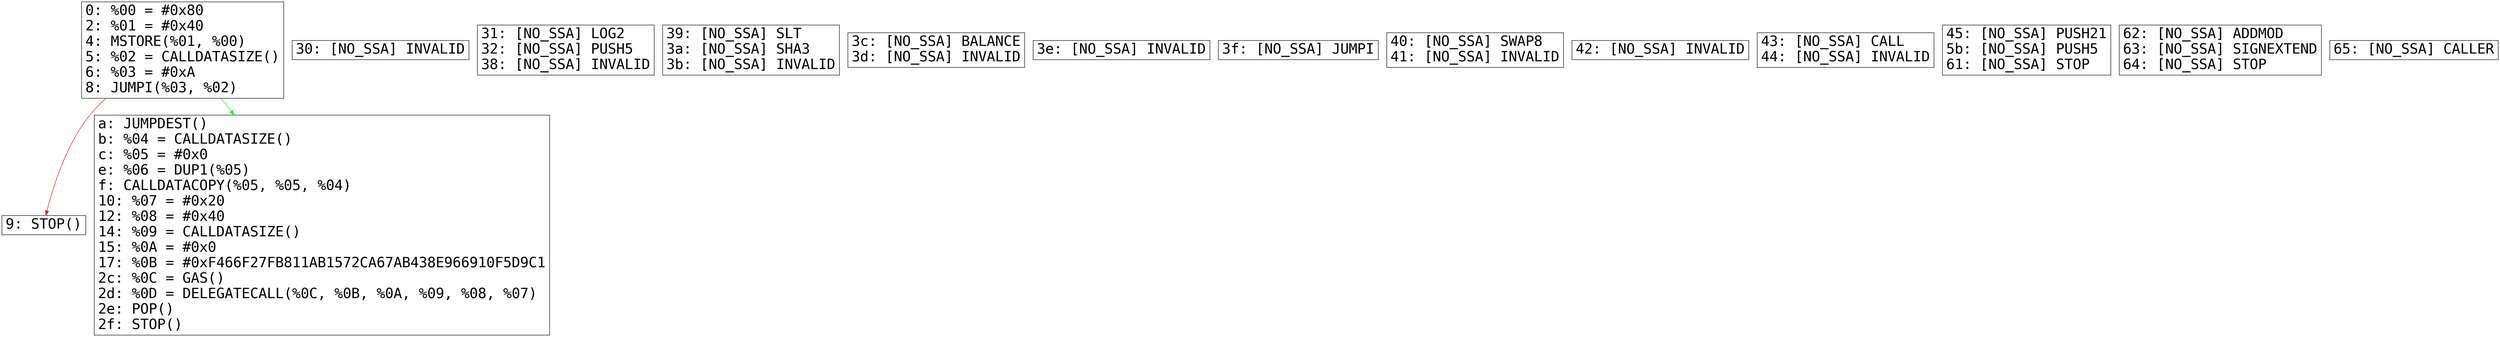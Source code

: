 digraph "graph.cfg.gv" {
	subgraph global {
		node [fontname=Courier fontsize=30.0 rank=same shape=box]
		block_0 [label="0: %00 = #0x80\l2: %01 = #0x40\l4: MSTORE(%01, %00)\l5: %02 = CALLDATASIZE()\l6: %03 = #0xA\l8: JUMPI(%03, %02)\l"]
		block_9 [label="9: STOP()\l"]
		block_a [label="a: JUMPDEST()\lb: %04 = CALLDATASIZE()\lc: %05 = #0x0\le: %06 = DUP1(%05)\lf: CALLDATACOPY(%05, %05, %04)\l10: %07 = #0x20\l12: %08 = #0x40\l14: %09 = CALLDATASIZE()\l15: %0A = #0x0\l17: %0B = #0xF466F27FB811AB1572CA67AB438E966910F5D9C1\l2c: %0C = GAS()\l2d: %0D = DELEGATECALL(%0C, %0B, %0A, %09, %08, %07)\l2e: POP()\l2f: STOP()\l"]
		block_30 [label="30: [NO_SSA] INVALID\l"]
		block_31 [label="31: [NO_SSA] LOG2\l32: [NO_SSA] PUSH5\l38: [NO_SSA] INVALID\l"]
		block_39 [label="39: [NO_SSA] SLT\l3a: [NO_SSA] SHA3\l3b: [NO_SSA] INVALID\l"]
		block_3c [label="3c: [NO_SSA] BALANCE\l3d: [NO_SSA] INVALID\l"]
		block_3e [label="3e: [NO_SSA] INVALID\l"]
		block_3f [label="3f: [NO_SSA] JUMPI\l"]
		block_40 [label="40: [NO_SSA] SWAP8\l41: [NO_SSA] INVALID\l"]
		block_42 [label="42: [NO_SSA] INVALID\l"]
		block_43 [label="43: [NO_SSA] CALL\l44: [NO_SSA] INVALID\l"]
		block_45 [label="45: [NO_SSA] PUSH21\l5b: [NO_SSA] PUSH5\l61: [NO_SSA] STOP\l"]
		block_62 [label="62: [NO_SSA] ADDMOD\l63: [NO_SSA] SIGNEXTEND\l64: [NO_SSA] STOP\l"]
		block_65 [label="65: [NO_SSA] CALLER\l"]
	}
	block_0 -> block_a [color=green]
	block_0 -> block_9 [color=red]
}

